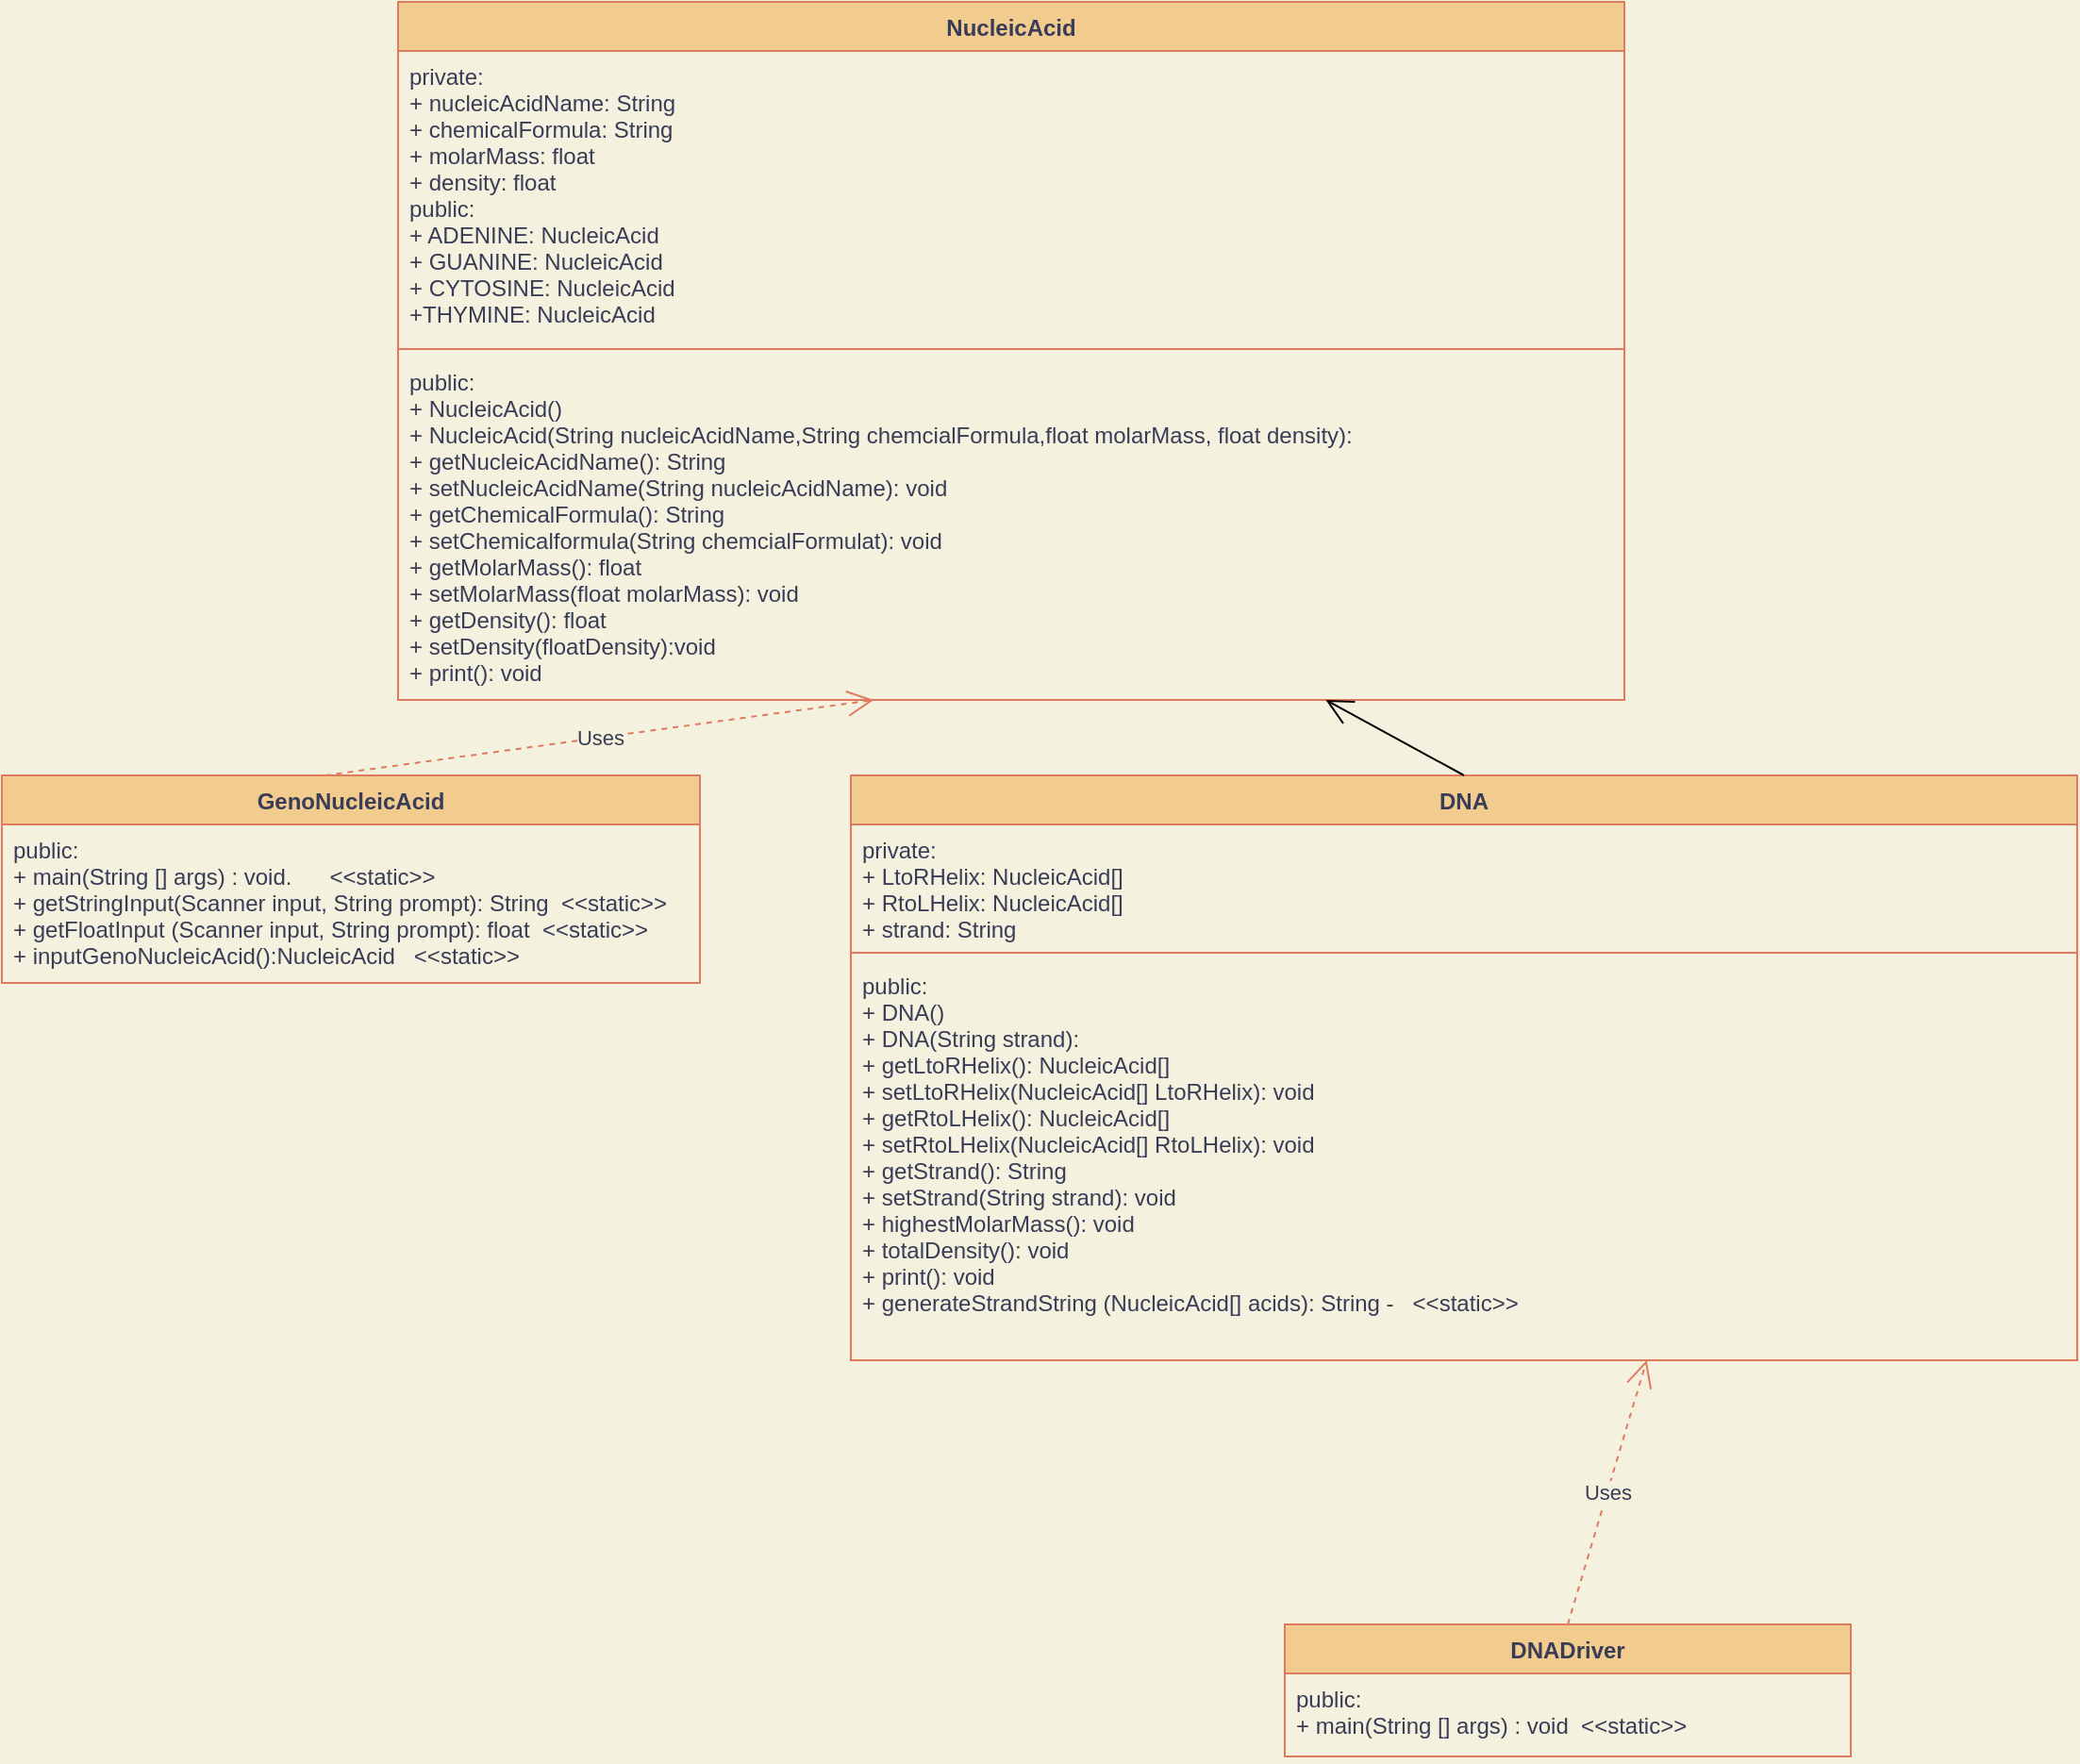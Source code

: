 <mxfile version="14.6.5" type="device"><diagram id="M2egj9Erz8_ITsNsR4Ad" name="Page-1"><mxGraphModel dx="966" dy="556" grid="1" gridSize="10" guides="1" tooltips="1" connect="1" arrows="1" fold="1" page="1" pageScale="1" pageWidth="850" pageHeight="1100" background="#F4F1DE" math="0" shadow="0"><root><mxCell id="0"/><mxCell id="1" parent="0"/><mxCell id="hAiVZXJ87lqsQs7PvOig-1" value="NucleicAcid" style="swimlane;fontStyle=1;align=center;verticalAlign=top;childLayout=stackLayout;horizontal=1;startSize=26;horizontalStack=0;resizeParent=1;resizeParentMax=0;resizeLast=0;collapsible=1;marginBottom=0;fillColor=#F2CC8F;strokeColor=#E07A5F;fontColor=#393C56;" parent="1" vertex="1"><mxGeometry x="260" y="170" width="650" height="370" as="geometry"/></mxCell><mxCell id="hAiVZXJ87lqsQs7PvOig-2" value="private:&#10;+ nucleicAcidName: String&#10;+ chemicalFormula: String&#10;+ molarMass: float&#10;+ density: float&#10;public:&#10;+ ADENINE: NucleicAcid&#10;+ GUANINE: NucleicAcid&#10;+ CYTOSINE: NucleicAcid&#10;+THYMINE: NucleicAcid" style="text;strokeColor=none;fillColor=none;align=left;verticalAlign=top;spacingLeft=4;spacingRight=4;overflow=hidden;rotatable=0;points=[[0,0.5],[1,0.5]];portConstraint=eastwest;fontColor=#393C56;" parent="hAiVZXJ87lqsQs7PvOig-1" vertex="1"><mxGeometry y="26" width="650" height="154" as="geometry"/></mxCell><mxCell id="hAiVZXJ87lqsQs7PvOig-3" value="" style="line;strokeWidth=1;fillColor=none;align=left;verticalAlign=middle;spacingTop=-1;spacingLeft=3;spacingRight=3;rotatable=0;labelPosition=right;points=[];portConstraint=eastwest;labelBackgroundColor=#F4F1DE;strokeColor=#E07A5F;fontColor=#393C56;" parent="hAiVZXJ87lqsQs7PvOig-1" vertex="1"><mxGeometry y="180" width="650" height="8" as="geometry"/></mxCell><mxCell id="hAiVZXJ87lqsQs7PvOig-4" value="public:&#10;+ NucleicAcid()&#10;+ NucleicAcid(String nucleicAcidName,String chemcialFormula,float molarMass, float density):&#10;+ getNucleicAcidName(): String&#10;+ setNucleicAcidName(String nucleicAcidName): void&#10;+ getChemicalFormula(): String&#10;+ setChemicalformula(String chemcialFormulat): void&#10;+ getMolarMass(): float&#10;+ setMolarMass(float molarMass): void&#10;+ getDensity(): float&#10;+ setDensity(floatDensity):void&#10;+ print(): void" style="text;strokeColor=none;fillColor=none;align=left;verticalAlign=top;spacingLeft=4;spacingRight=4;overflow=hidden;rotatable=0;points=[[0,0.5],[1,0.5]];portConstraint=eastwest;fontColor=#393C56;" parent="hAiVZXJ87lqsQs7PvOig-1" vertex="1"><mxGeometry y="188" width="650" height="182" as="geometry"/></mxCell><mxCell id="hAiVZXJ87lqsQs7PvOig-5" value="GenoNucleicAcid" style="swimlane;fontStyle=1;align=center;verticalAlign=top;childLayout=stackLayout;horizontal=1;startSize=26;horizontalStack=0;resizeParent=1;resizeParentMax=0;resizeLast=0;collapsible=1;marginBottom=0;fillColor=#F2CC8F;strokeColor=#E07A5F;fontColor=#393C56;" parent="1" vertex="1"><mxGeometry x="50" y="580" width="370" height="110" as="geometry"/></mxCell><mxCell id="hAiVZXJ87lqsQs7PvOig-6" value="public:&#10;+ main(String [] args) : void.      &lt;&lt;static&gt;&gt;&#10;+ getStringInput(Scanner input, String prompt): String  &lt;&lt;static&gt;&gt;&#10;+ getFloatInput (Scanner input, String prompt): float  &lt;&lt;static&gt;&gt;&#10;+ inputGenoNucleicAcid():NucleicAcid   &lt;&lt;static&gt;&gt;&#10;&#10;" style="text;strokeColor=none;fillColor=none;align=left;verticalAlign=top;spacingLeft=4;spacingRight=4;overflow=hidden;rotatable=0;points=[[0,0.5],[1,0.5]];portConstraint=eastwest;fontColor=#393C56;fontStyle=0" parent="hAiVZXJ87lqsQs7PvOig-5" vertex="1"><mxGeometry y="26" width="370" height="84" as="geometry"/></mxCell><mxCell id="hAiVZXJ87lqsQs7PvOig-7" value="Uses" style="endArrow=open;endSize=12;dashed=1;html=1;exitX=0.463;exitY=0;exitDx=0;exitDy=0;exitPerimeter=0;entryX=0.388;entryY=1;entryDx=0;entryDy=0;entryPerimeter=0;labelBackgroundColor=#F4F1DE;strokeColor=#E07A5F;fontColor=#393C56;" parent="1" source="hAiVZXJ87lqsQs7PvOig-5" target="hAiVZXJ87lqsQs7PvOig-4" edge="1"><mxGeometry width="160" relative="1" as="geometry"><mxPoint x="310" y="520" as="sourcePoint"/><mxPoint x="470" y="520" as="targetPoint"/></mxGeometry></mxCell><mxCell id="VC1ZXMPaUCOgQ1C3PcFT-2" value="DNA" style="swimlane;fontStyle=1;align=center;verticalAlign=top;childLayout=stackLayout;horizontal=1;startSize=26;horizontalStack=0;resizeParent=1;resizeParentMax=0;resizeLast=0;collapsible=1;marginBottom=0;fillColor=#F2CC8F;strokeColor=#E07A5F;fontColor=#393C56;" parent="1" vertex="1"><mxGeometry x="500" y="580" width="650" height="310" as="geometry"/></mxCell><mxCell id="VC1ZXMPaUCOgQ1C3PcFT-3" value="private:&#10;+ LtoRHelix: NucleicAcid[]&#10;+ RtoLHelix: NucleicAcid[]&#10;+ strand: String" style="text;strokeColor=none;fillColor=none;align=left;verticalAlign=top;spacingLeft=4;spacingRight=4;overflow=hidden;rotatable=0;points=[[0,0.5],[1,0.5]];portConstraint=eastwest;fontColor=#393C56;" parent="VC1ZXMPaUCOgQ1C3PcFT-2" vertex="1"><mxGeometry y="26" width="650" height="64" as="geometry"/></mxCell><mxCell id="VC1ZXMPaUCOgQ1C3PcFT-4" value="" style="line;strokeWidth=1;fillColor=none;align=left;verticalAlign=middle;spacingTop=-1;spacingLeft=3;spacingRight=3;rotatable=0;labelPosition=right;points=[];portConstraint=eastwest;labelBackgroundColor=#F4F1DE;strokeColor=#E07A5F;fontColor=#393C56;" parent="VC1ZXMPaUCOgQ1C3PcFT-2" vertex="1"><mxGeometry y="90" width="650" height="8" as="geometry"/></mxCell><mxCell id="VC1ZXMPaUCOgQ1C3PcFT-5" value="public:&#10;+ DNA()&#10;+ DNA(String strand):&#10;+ getLtoRHelix(): NucleicAcid[]&#10;+ setLtoRHelix(NucleicAcid[] LtoRHelix): void&#10;+ getRtoLHelix(): NucleicAcid[]&#10;+ setRtoLHelix(NucleicAcid[] RtoLHelix): void&#10;+ getStrand(): String&#10;+ setStrand(String strand): void&#10;+ highestMolarMass(): void&#10;+ totalDensity(): void&#10;+ print(): void&#10;+ generateStrandString (NucleicAcid[] acids): String -   &lt;&lt;static&gt;&gt;&#10;" style="text;strokeColor=none;fillColor=none;align=left;verticalAlign=top;spacingLeft=4;spacingRight=4;overflow=hidden;rotatable=0;points=[[0,0.5],[1,0.5]];portConstraint=eastwest;fontStyle=0;fontColor=#393C56;" parent="VC1ZXMPaUCOgQ1C3PcFT-2" vertex="1"><mxGeometry y="98" width="650" height="212" as="geometry"/></mxCell><mxCell id="VC1ZXMPaUCOgQ1C3PcFT-7" value="DNADriver" style="swimlane;fontStyle=1;align=center;verticalAlign=top;childLayout=stackLayout;horizontal=1;startSize=26;horizontalStack=0;resizeParent=1;resizeParentMax=0;resizeLast=0;collapsible=1;marginBottom=0;fillColor=#F2CC8F;strokeColor=#E07A5F;fontColor=#393C56;" parent="1" vertex="1"><mxGeometry x="730" y="1030" width="300" height="70" as="geometry"/></mxCell><mxCell id="VC1ZXMPaUCOgQ1C3PcFT-8" value="public:&#10;+ main(String [] args) : void  &lt;&lt;static&gt;&gt;&#10;" style="text;strokeColor=none;fillColor=none;align=left;verticalAlign=top;spacingLeft=4;spacingRight=4;overflow=hidden;rotatable=0;points=[[0,0.5],[1,0.5]];portConstraint=eastwest;fontColor=#393C56;fontStyle=0" parent="VC1ZXMPaUCOgQ1C3PcFT-7" vertex="1"><mxGeometry y="26" width="300" height="44" as="geometry"/></mxCell><mxCell id="VC1ZXMPaUCOgQ1C3PcFT-9" value="Uses" style="endArrow=open;endSize=12;dashed=1;html=1;exitX=0.5;exitY=0;exitDx=0;exitDy=0;entryX=0.649;entryY=1;entryDx=0;entryDy=0;entryPerimeter=0;labelBackgroundColor=#F4F1DE;strokeColor=#E07A5F;fontColor=#393C56;" parent="1" source="VC1ZXMPaUCOgQ1C3PcFT-7" target="VC1ZXMPaUCOgQ1C3PcFT-5" edge="1"><mxGeometry width="160" relative="1" as="geometry"><mxPoint x="378" y="1040" as="sourcePoint"/><mxPoint x="471.3" y="920" as="targetPoint"/></mxGeometry></mxCell><mxCell id="XACHvI1Ew8YXQwraDpHJ-1" value="" style="endArrow=open;endFill=1;endSize=12;html=1;exitX=0.5;exitY=0;exitDx=0;exitDy=0;" edge="1" parent="1" source="VC1ZXMPaUCOgQ1C3PcFT-2" target="hAiVZXJ87lqsQs7PvOig-4"><mxGeometry width="160" relative="1" as="geometry"><mxPoint x="540" y="660" as="sourcePoint"/><mxPoint x="700" y="660" as="targetPoint"/></mxGeometry></mxCell></root></mxGraphModel></diagram></mxfile>